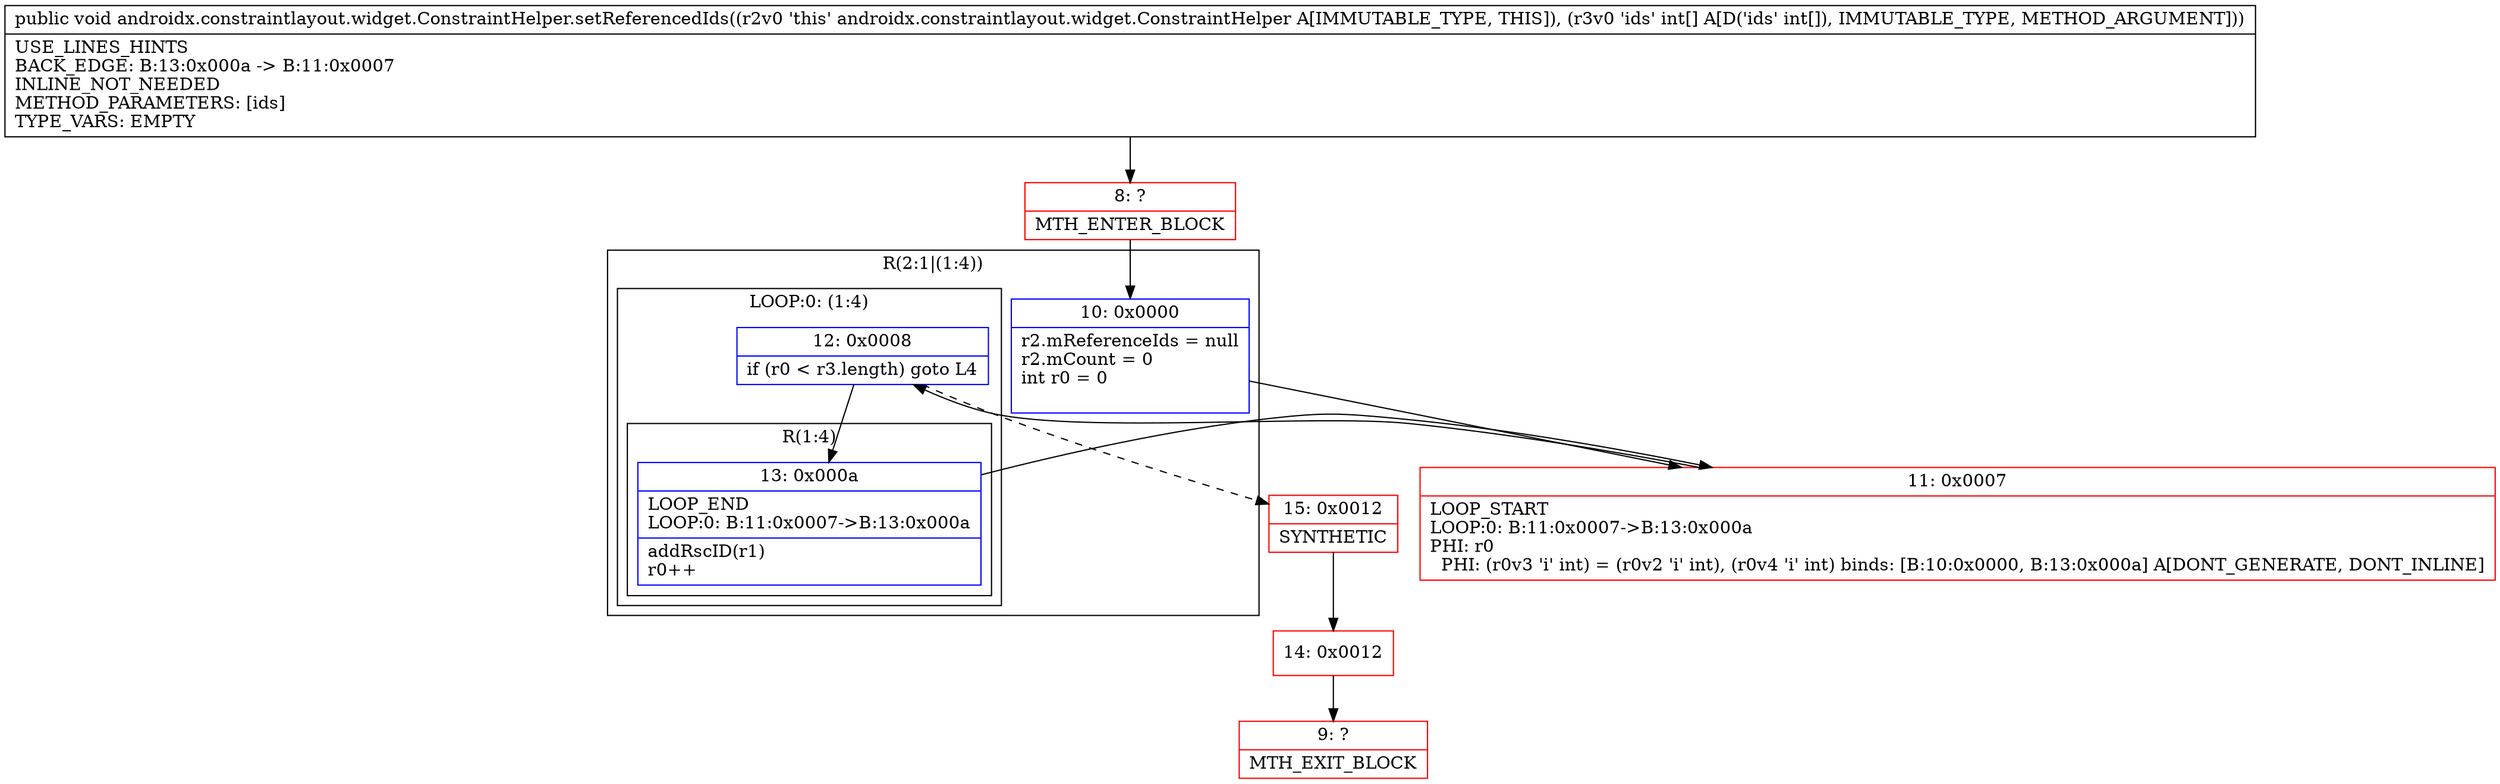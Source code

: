 digraph "CFG forandroidx.constraintlayout.widget.ConstraintHelper.setReferencedIds([I)V" {
subgraph cluster_Region_2022442647 {
label = "R(2:1|(1:4))";
node [shape=record,color=blue];
Node_10 [shape=record,label="{10\:\ 0x0000|r2.mReferenceIds = null\lr2.mCount = 0\lint r0 = 0\l\l}"];
subgraph cluster_LoopRegion_1947992901 {
label = "LOOP:0: (1:4)";
node [shape=record,color=blue];
Node_12 [shape=record,label="{12\:\ 0x0008|if (r0 \< r3.length) goto L4\l}"];
subgraph cluster_Region_933911902 {
label = "R(1:4)";
node [shape=record,color=blue];
Node_13 [shape=record,label="{13\:\ 0x000a|LOOP_END\lLOOP:0: B:11:0x0007\-\>B:13:0x000a\l|addRscID(r1)\lr0++\l}"];
}
}
}
Node_8 [shape=record,color=red,label="{8\:\ ?|MTH_ENTER_BLOCK\l}"];
Node_11 [shape=record,color=red,label="{11\:\ 0x0007|LOOP_START\lLOOP:0: B:11:0x0007\-\>B:13:0x000a\lPHI: r0 \l  PHI: (r0v3 'i' int) = (r0v2 'i' int), (r0v4 'i' int) binds: [B:10:0x0000, B:13:0x000a] A[DONT_GENERATE, DONT_INLINE]\l}"];
Node_15 [shape=record,color=red,label="{15\:\ 0x0012|SYNTHETIC\l}"];
Node_14 [shape=record,color=red,label="{14\:\ 0x0012}"];
Node_9 [shape=record,color=red,label="{9\:\ ?|MTH_EXIT_BLOCK\l}"];
MethodNode[shape=record,label="{public void androidx.constraintlayout.widget.ConstraintHelper.setReferencedIds((r2v0 'this' androidx.constraintlayout.widget.ConstraintHelper A[IMMUTABLE_TYPE, THIS]), (r3v0 'ids' int[] A[D('ids' int[]), IMMUTABLE_TYPE, METHOD_ARGUMENT]))  | USE_LINES_HINTS\lBACK_EDGE: B:13:0x000a \-\> B:11:0x0007\lINLINE_NOT_NEEDED\lMETHOD_PARAMETERS: [ids]\lTYPE_VARS: EMPTY\l}"];
MethodNode -> Node_8;Node_10 -> Node_11;
Node_12 -> Node_13;
Node_12 -> Node_15[style=dashed];
Node_13 -> Node_11;
Node_8 -> Node_10;
Node_11 -> Node_12;
Node_15 -> Node_14;
Node_14 -> Node_9;
}

